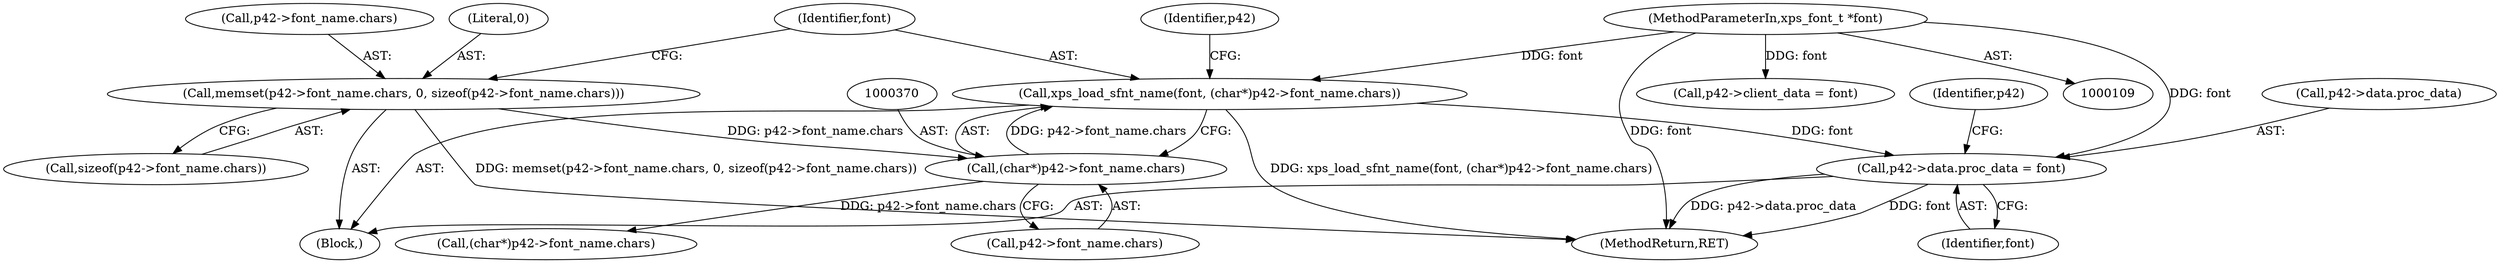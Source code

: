 digraph "0_ghostscript_3c2aebbedd37fab054e80f2e315de07d7e9b5bdb_0@pointer" {
"1000503" [label="(Call,p42->data.proc_data = font)"];
"1000367" [label="(Call,xps_load_sfnt_name(font, (char*)p42->font_name.chars))"];
"1000111" [label="(MethodParameterIn,xps_font_t *font)"];
"1000369" [label="(Call,(char*)p42->font_name.chars)"];
"1000354" [label="(Call,memset(p42->font_name.chars, 0, sizeof(p42->font_name.chars)))"];
"1000111" [label="(MethodParameterIn,xps_font_t *font)"];
"1000383" [label="(Call,(char*)p42->font_name.chars)"];
"1000504" [label="(Call,p42->data.proc_data)"];
"1000368" [label="(Identifier,font)"];
"1000503" [label="(Call,p42->data.proc_data = font)"];
"1000203" [label="(Call,p42->client_data = font)"];
"1000509" [label="(Identifier,font)"];
"1000355" [label="(Call,p42->font_name.chars)"];
"1000360" [label="(Literal,0)"];
"1000361" [label="(Call,sizeof(p42->font_name.chars))"];
"1000553" [label="(MethodReturn,RET)"];
"1000511" [label="(Identifier,p42)"];
"1000379" [label="(Identifier,p42)"];
"1000140" [label="(Block,)"];
"1000367" [label="(Call,xps_load_sfnt_name(font, (char*)p42->font_name.chars))"];
"1000369" [label="(Call,(char*)p42->font_name.chars)"];
"1000371" [label="(Call,p42->font_name.chars)"];
"1000354" [label="(Call,memset(p42->font_name.chars, 0, sizeof(p42->font_name.chars)))"];
"1000503" -> "1000140"  [label="AST: "];
"1000503" -> "1000509"  [label="CFG: "];
"1000504" -> "1000503"  [label="AST: "];
"1000509" -> "1000503"  [label="AST: "];
"1000511" -> "1000503"  [label="CFG: "];
"1000503" -> "1000553"  [label="DDG: font"];
"1000503" -> "1000553"  [label="DDG: p42->data.proc_data"];
"1000367" -> "1000503"  [label="DDG: font"];
"1000111" -> "1000503"  [label="DDG: font"];
"1000367" -> "1000140"  [label="AST: "];
"1000367" -> "1000369"  [label="CFG: "];
"1000368" -> "1000367"  [label="AST: "];
"1000369" -> "1000367"  [label="AST: "];
"1000379" -> "1000367"  [label="CFG: "];
"1000367" -> "1000553"  [label="DDG: xps_load_sfnt_name(font, (char*)p42->font_name.chars)"];
"1000111" -> "1000367"  [label="DDG: font"];
"1000369" -> "1000367"  [label="DDG: p42->font_name.chars"];
"1000111" -> "1000109"  [label="AST: "];
"1000111" -> "1000553"  [label="DDG: font"];
"1000111" -> "1000203"  [label="DDG: font"];
"1000369" -> "1000371"  [label="CFG: "];
"1000370" -> "1000369"  [label="AST: "];
"1000371" -> "1000369"  [label="AST: "];
"1000354" -> "1000369"  [label="DDG: p42->font_name.chars"];
"1000369" -> "1000383"  [label="DDG: p42->font_name.chars"];
"1000354" -> "1000140"  [label="AST: "];
"1000354" -> "1000361"  [label="CFG: "];
"1000355" -> "1000354"  [label="AST: "];
"1000360" -> "1000354"  [label="AST: "];
"1000361" -> "1000354"  [label="AST: "];
"1000368" -> "1000354"  [label="CFG: "];
"1000354" -> "1000553"  [label="DDG: memset(p42->font_name.chars, 0, sizeof(p42->font_name.chars))"];
}

